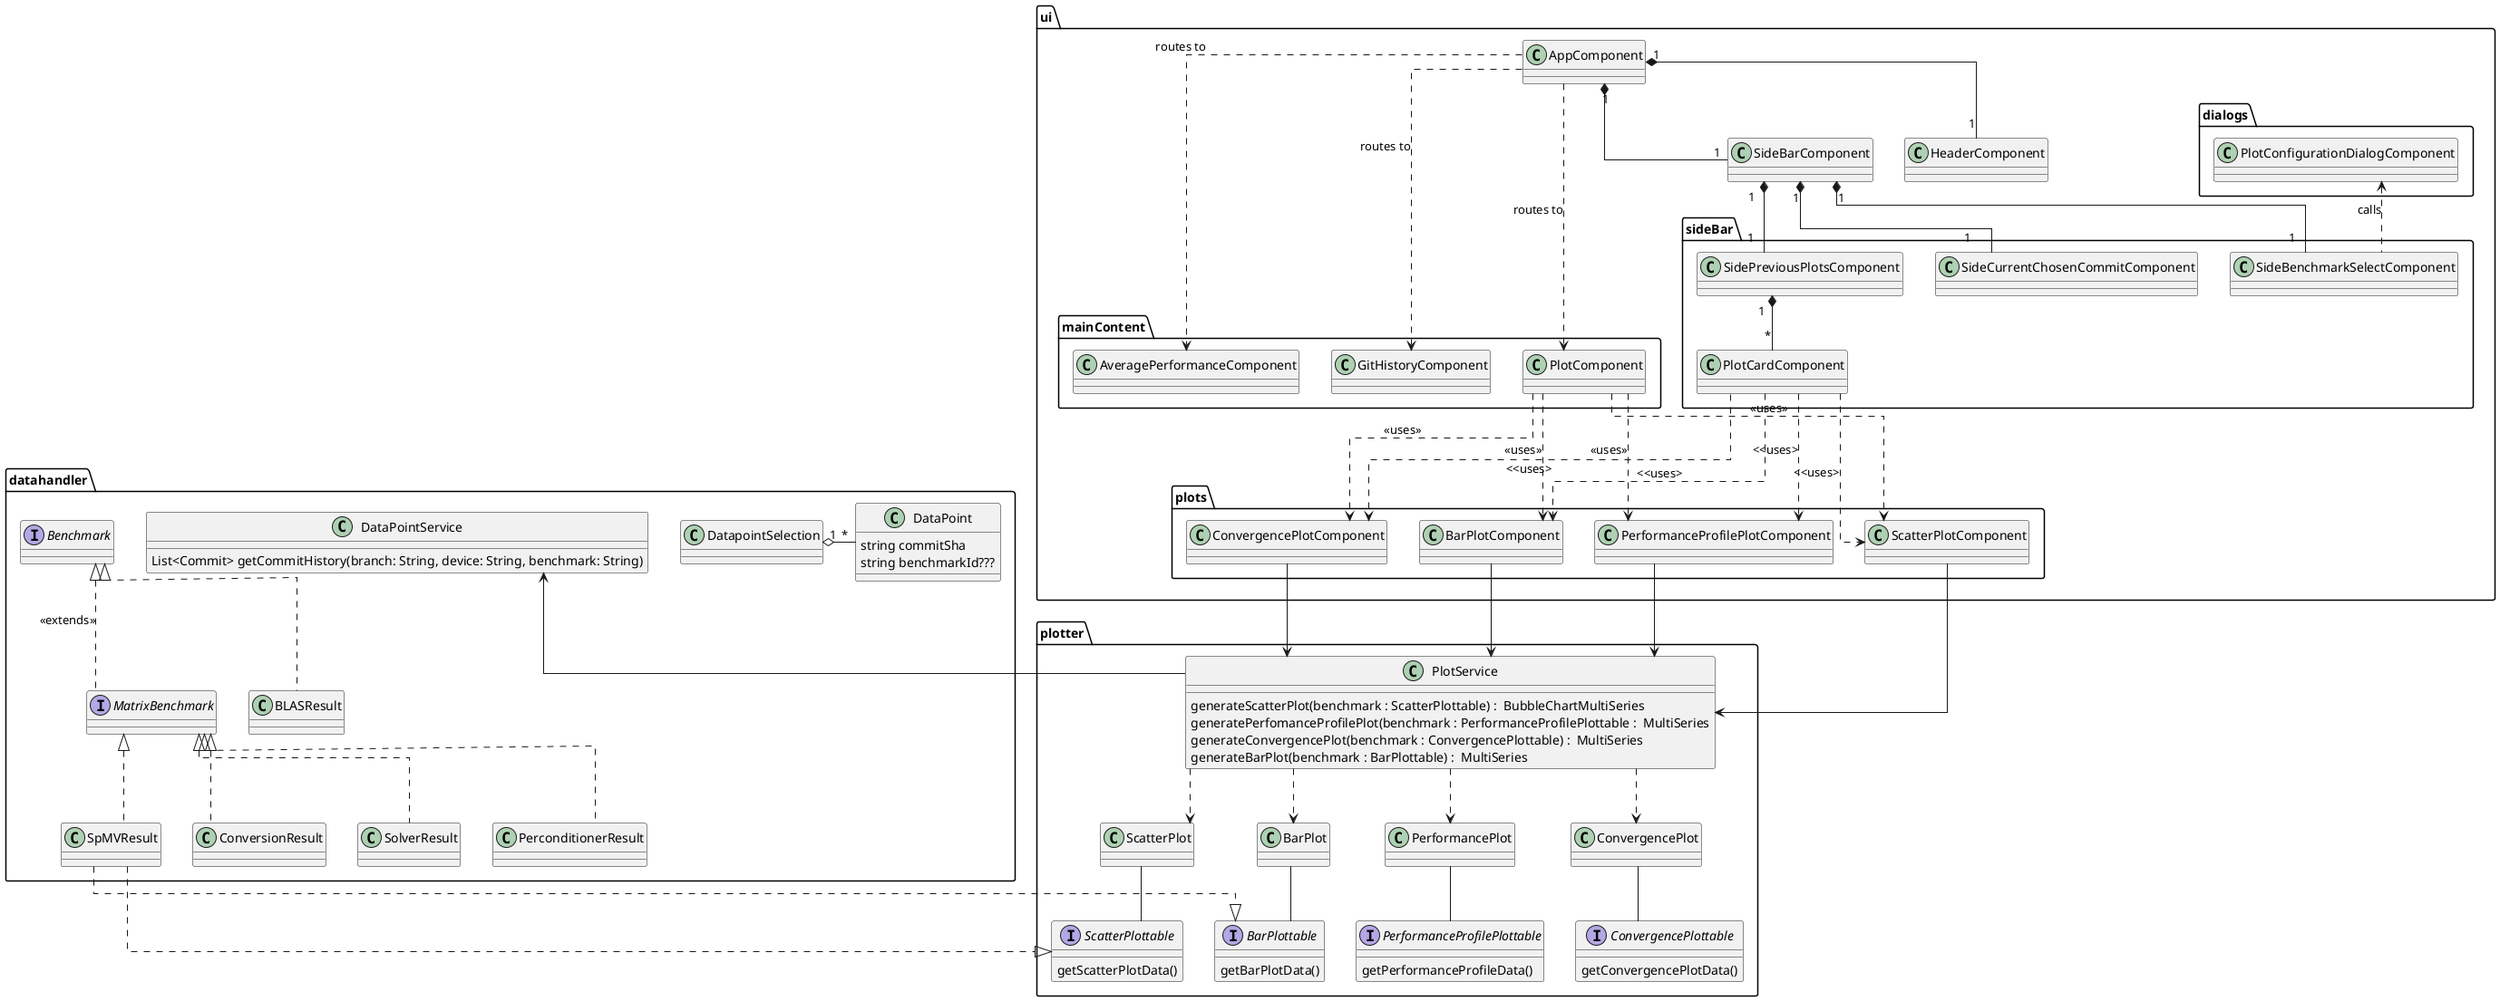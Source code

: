 @startuml frontend_angular

skinparam linetype ortho

package ui {
    class AppComponent
    class HeaderComponent
    class SideBarComponent

    package sideBar {
        class SideBenchmarkSelectComponent
        class SideCurrentChosenCommitComponent
        class SidePreviousPlotsComponent

        class PlotCardComponent
    }

    package mainContent {
        class AveragePerformanceComponent
        class GitHistoryComponent

        class PlotComponent
    }

    package plots {
        class ScatterPlotComponent
        class PerformanceProfilePlotComponent
        class BarPlotComponent
        class ConvergencePlotComponent
    }

    package dialogs {
        class PlotConfigurationDialogComponent
    }

    AppComponent "1" *-- "1" HeaderComponent
    AppComponent "1" *-- "1" SideBarComponent


    AppComponent .d.> AveragePerformanceComponent : routes to
    AppComponent .d.> GitHistoryComponent : routes to
    AppComponent .d.> PlotComponent : routes to

    SideBarComponent "1" *-- "1" SideBenchmarkSelectComponent
    SideBarComponent "1" *-- "1" SideCurrentChosenCommitComponent
    SideBarComponent "1" *-- "1" SidePreviousPlotsComponent

    SidePreviousPlotsComponent "1" *-- "*" PlotCardComponent
    SideBenchmarkSelectComponent .u.> PlotConfigurationDialogComponent : calls

    PlotComponent .d..> ScatterPlotComponent :<<uses>>
    PlotComponent .d..> PerformanceProfilePlotComponent :<<uses>>
    PlotComponent .d..> BarPlotComponent :<<uses>>
    PlotComponent .d..> ConvergencePlotComponent :<<uses>>

    PlotCardComponent .d..> ScatterPlotComponent :<<uses>
    PlotCardComponent .d..> PerformanceProfilePlotComponent :<<uses>
    PlotCardComponent .d..> BarPlotComponent :<<uses>
    PlotCardComponent .d..> ConvergencePlotComponent :<<uses>

}

package datahandler {
    class DataPointService {
        List<Commit> getCommitHistory(branch: String, device: String, benchmark: String)

    }

    class DatapointSelection {
    }

    class DataPoint {
        string commitSha
        string benchmarkId???
    }

    interface Benchmark

    interface MatrixBenchmark

    class SpMVResult
    class ConversionResult
    class SolverResult
    class PerconditionerResult
    class BLASResult

    Benchmark <|.. MatrixBenchmark : <<extends>>
    MatrixBenchmark <|.. SpMVResult
    MatrixBenchmark <|.. ConversionResult
    MatrixBenchmark <|.. SolverResult
    MatrixBenchmark <|.. PerconditionerResult
    Benchmark <|.. BLASResult


    DatapointSelection "1" o- "*" DataPoint
    ' DatapointSelection --> RestHandler
}

package plotter {

    class PlotService {
        generateScatterPlot(benchmark : ScatterPlottable) :  BubbleChartMultiSeries
        generatePerfomanceProfilePlot(benchmark : PerformanceProfilePlottable :  MultiSeries
        generateConvergencePlot(benchmark : ConvergencePlottable) :  MultiSeries
        generateBarPlot(benchmark : BarPlottable) :  MultiSeries
    }

    ' Plot Types: ScatterPlot, (SmoothedScatterPlot), PerformanceProfile, BarPlot, ConvergencePlot

    interface ScatterPlottable {
        getScatterPlotData()
    }

    interface PerformanceProfilePlottable {
        getPerformanceProfileData()
    }

    interface BarPlottable {
        getBarPlotData()
    }

    interface ConvergencePlottable {
       getConvergencePlotData()
    }

    class ScatterPlot
    class PerformancePlot
    class BarPlot
    class ConvergencePlot

    PlotService ..> ScatterPlot
    PlotService ..> PerformancePlot
    PlotService ..> BarPlot
    PlotService ..> ConvergencePlot

    ScatterPlot -- ScatterPlottable
    ConvergencePlot -- ConvergencePlottable
    BarPlot -- BarPlottable
    PerformancePlot -- PerformanceProfilePlottable

    SpMVResult ..|> ScatterPlottable
    SpMVResult ..|> BarPlottable

}


PlotService --> DataPointService
PlotService <-u- ScatterPlotComponent
PlotService <-u- PerformanceProfilePlotComponent
PlotService <-u- BarPlotComponent
PlotService <-u- ConvergencePlotComponent

@enduml
